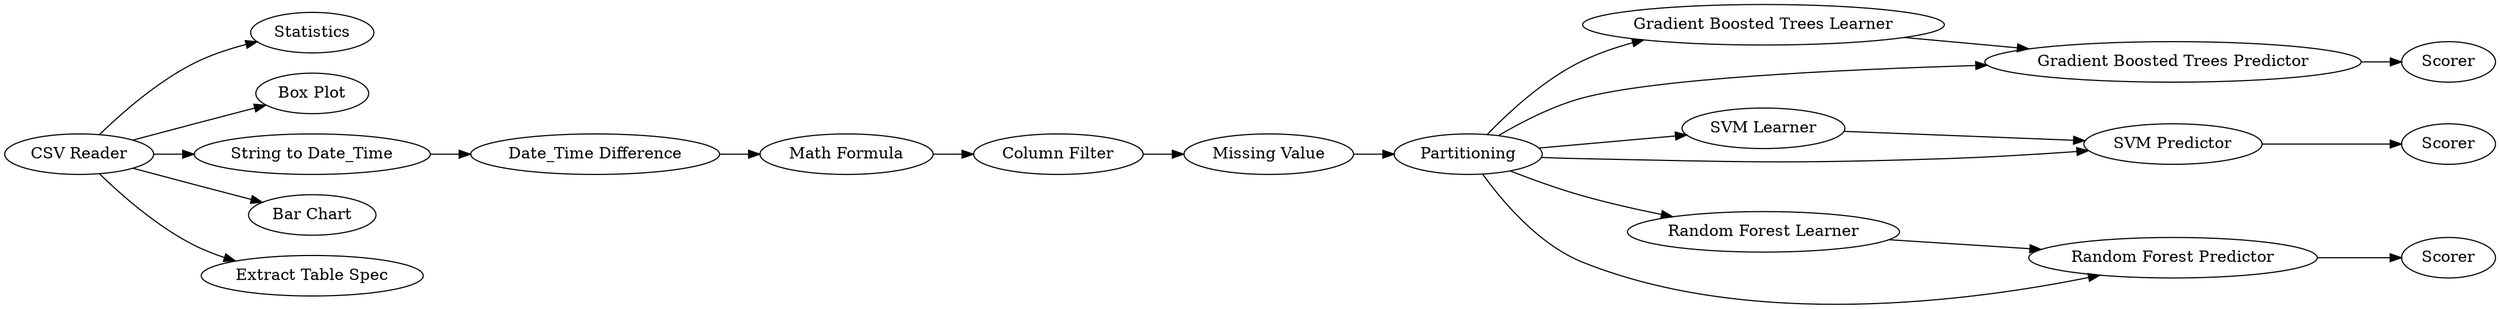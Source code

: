 digraph {
	"-6190401683867951966_17" [label="Gradient Boosted Trees Learner"]
	"-6190401683867951966_27" [label="Math Formula"]
	"-6190401683867951966_26" [label="Date_Time Difference"]
	"-6190401683867951966_29" [label=Statistics]
	"-6190401683867951966_20" [label="SVM Learner"]
	"-6190401683867951966_31" [label="Box Plot"]
	"-6190401683867951966_13" [label=Partitioning]
	"-6190401683867951966_19" [label=Scorer]
	"-6190401683867951966_18" [label="Gradient Boosted Trees Predictor"]
	"-6190401683867951966_3" [label="Missing Value"]
	"-6190401683867951966_25" [label="String to Date_Time"]
	"-6190401683867951966_32" [label="Bar Chart"]
	"-6190401683867951966_14" [label="Random Forest Learner"]
	"-6190401683867951966_22" [label=Scorer]
	"-6190401683867951966_16" [label=Scorer]
	"-6190401683867951966_1" [label="CSV Reader"]
	"-6190401683867951966_15" [label="Random Forest Predictor"]
	"-6190401683867951966_21" [label="SVM Predictor"]
	"-6190401683867951966_30" [label="Extract Table Spec"]
	"-6190401683867951966_28" [label="Column Filter"]
	"-6190401683867951966_1" -> "-6190401683867951966_31"
	"-6190401683867951966_13" -> "-6190401683867951966_18"
	"-6190401683867951966_1" -> "-6190401683867951966_25"
	"-6190401683867951966_13" -> "-6190401683867951966_14"
	"-6190401683867951966_18" -> "-6190401683867951966_19"
	"-6190401683867951966_13" -> "-6190401683867951966_20"
	"-6190401683867951966_25" -> "-6190401683867951966_26"
	"-6190401683867951966_17" -> "-6190401683867951966_18"
	"-6190401683867951966_1" -> "-6190401683867951966_32"
	"-6190401683867951966_1" -> "-6190401683867951966_30"
	"-6190401683867951966_13" -> "-6190401683867951966_15"
	"-6190401683867951966_21" -> "-6190401683867951966_22"
	"-6190401683867951966_15" -> "-6190401683867951966_16"
	"-6190401683867951966_13" -> "-6190401683867951966_17"
	"-6190401683867951966_28" -> "-6190401683867951966_3"
	"-6190401683867951966_14" -> "-6190401683867951966_15"
	"-6190401683867951966_26" -> "-6190401683867951966_27"
	"-6190401683867951966_13" -> "-6190401683867951966_21"
	"-6190401683867951966_3" -> "-6190401683867951966_13"
	"-6190401683867951966_27" -> "-6190401683867951966_28"
	"-6190401683867951966_20" -> "-6190401683867951966_21"
	"-6190401683867951966_1" -> "-6190401683867951966_29"
	rankdir=LR
}
